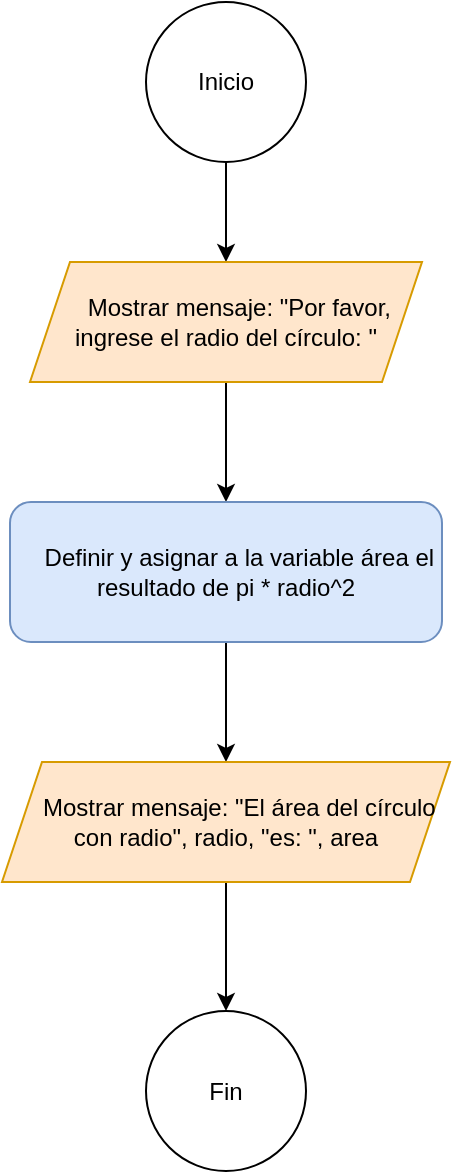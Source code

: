 <mxfile version="24.8.4">
  <diagram id="C5RBs43oDa-KdzZeNtuy" name="Page-1">
    <mxGraphModel dx="1426" dy="747" grid="1" gridSize="10" guides="1" tooltips="1" connect="1" arrows="1" fold="1" page="1" pageScale="1" pageWidth="827" pageHeight="1169" math="0" shadow="0">
      <root>
        <mxCell id="WIyWlLk6GJQsqaUBKTNV-0" />
        <mxCell id="WIyWlLk6GJQsqaUBKTNV-1" parent="WIyWlLk6GJQsqaUBKTNV-0" />
        <mxCell id="-5r840bbSFOdMsj15txN-3" value="" style="edgeStyle=orthogonalEdgeStyle;rounded=0;orthogonalLoop=1;jettySize=auto;html=1;" parent="WIyWlLk6GJQsqaUBKTNV-1" source="-5r840bbSFOdMsj15txN-1" target="-5r840bbSFOdMsj15txN-2" edge="1">
          <mxGeometry relative="1" as="geometry" />
        </mxCell>
        <mxCell id="-5r840bbSFOdMsj15txN-1" value="Inicio" style="ellipse;whiteSpace=wrap;html=1;aspect=fixed;" parent="WIyWlLk6GJQsqaUBKTNV-1" vertex="1">
          <mxGeometry x="374" y="40" width="80" height="80" as="geometry" />
        </mxCell>
        <mxCell id="-5r840bbSFOdMsj15txN-5" value="" style="edgeStyle=orthogonalEdgeStyle;rounded=0;orthogonalLoop=1;jettySize=auto;html=1;" parent="WIyWlLk6GJQsqaUBKTNV-1" source="-5r840bbSFOdMsj15txN-2" target="-5r840bbSFOdMsj15txN-4" edge="1">
          <mxGeometry relative="1" as="geometry" />
        </mxCell>
        <mxCell id="-5r840bbSFOdMsj15txN-2" value="&lt;div&gt;&amp;nbsp; &amp;nbsp; Mostrar mensaje: &quot;Por favor, ingrese el radio del círculo: &quot;&lt;/div&gt;" style="shape=parallelogram;perimeter=parallelogramPerimeter;whiteSpace=wrap;html=1;fixedSize=1;fillColor=#ffe6cc;strokeColor=#d79b00;" parent="WIyWlLk6GJQsqaUBKTNV-1" vertex="1">
          <mxGeometry x="316" y="170" width="196" height="60" as="geometry" />
        </mxCell>
        <mxCell id="-5r840bbSFOdMsj15txN-9" style="edgeStyle=orthogonalEdgeStyle;rounded=0;orthogonalLoop=1;jettySize=auto;html=1;entryX=0.5;entryY=0;entryDx=0;entryDy=0;" parent="WIyWlLk6GJQsqaUBKTNV-1" source="-5r840bbSFOdMsj15txN-4" target="-5r840bbSFOdMsj15txN-8" edge="1">
          <mxGeometry relative="1" as="geometry" />
        </mxCell>
        <mxCell id="-5r840bbSFOdMsj15txN-4" value="&lt;div&gt;&amp;nbsp; &amp;nbsp; Definir y asignar a la variable área el resultado de pi * radio^2&lt;/div&gt;" style="rounded=1;whiteSpace=wrap;html=1;fillColor=#dae8fc;strokeColor=#6c8ebf;" parent="WIyWlLk6GJQsqaUBKTNV-1" vertex="1">
          <mxGeometry x="306" y="290" width="216" height="70" as="geometry" />
        </mxCell>
        <mxCell id="-5r840bbSFOdMsj15txN-11" style="edgeStyle=orthogonalEdgeStyle;rounded=0;orthogonalLoop=1;jettySize=auto;html=1;entryX=0.5;entryY=0;entryDx=0;entryDy=0;" parent="WIyWlLk6GJQsqaUBKTNV-1" source="-5r840bbSFOdMsj15txN-8" target="-5r840bbSFOdMsj15txN-10" edge="1">
          <mxGeometry relative="1" as="geometry" />
        </mxCell>
        <mxCell id="-5r840bbSFOdMsj15txN-8" value="&lt;div&gt;&amp;nbsp; &amp;nbsp; Mostrar mensaje: &quot;El área del círculo con radio&quot;, radio, &quot;es: &quot;, area&lt;/div&gt;" style="shape=parallelogram;perimeter=parallelogramPerimeter;whiteSpace=wrap;html=1;fixedSize=1;fillColor=#ffe6cc;strokeColor=#d79b00;" parent="WIyWlLk6GJQsqaUBKTNV-1" vertex="1">
          <mxGeometry x="302" y="420" width="224" height="60" as="geometry" />
        </mxCell>
        <mxCell id="-5r840bbSFOdMsj15txN-10" value="Fin" style="ellipse;whiteSpace=wrap;html=1;aspect=fixed;" parent="WIyWlLk6GJQsqaUBKTNV-1" vertex="1">
          <mxGeometry x="374" y="544.5" width="80" height="80" as="geometry" />
        </mxCell>
      </root>
    </mxGraphModel>
  </diagram>
</mxfile>
